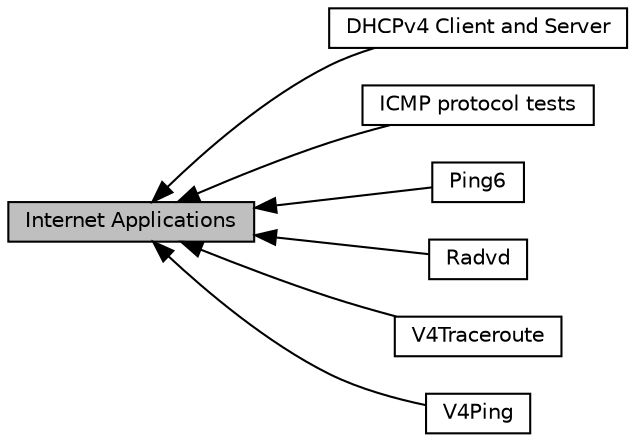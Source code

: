 digraph "Internet Applications"
{
  edge [fontname="Helvetica",fontsize="10",labelfontname="Helvetica",labelfontsize="10"];
  node [fontname="Helvetica",fontsize="10",shape=box];
  rankdir=LR;
  Node2 [label="DHCPv4 Client and Server",height=0.2,width=0.4,color="black", fillcolor="white", style="filled",URL="$group__dhcp.html",tooltip=" "];
  Node1 [label="Internet Applications",height=0.2,width=0.4,color="black", fillcolor="grey75", style="filled", fontcolor="black",tooltip="This section documents the API of the ns-3 Internet-specific applications module."];
  Node3 [label="ICMP protocol tests",height=0.2,width=0.4,color="black", fillcolor="white", style="filled",URL="$group__icmp-test.html",tooltip=" "];
  Node4 [label="Ping6",height=0.2,width=0.4,color="black", fillcolor="white", style="filled",URL="$group__ping6.html",tooltip=" "];
  Node5 [label="Radvd",height=0.2,width=0.4,color="black", fillcolor="white", style="filled",URL="$group__radvd.html",tooltip=" "];
  Node7 [label="V4Traceroute",height=0.2,width=0.4,color="black", fillcolor="white", style="filled",URL="$group__v4traceroute.html",tooltip=" "];
  Node6 [label="V4Ping",height=0.2,width=0.4,color="black", fillcolor="white", style="filled",URL="$group__v4ping.html",tooltip=" "];
  Node1->Node2 [shape=plaintext, dir="back", style="solid"];
  Node1->Node3 [shape=plaintext, dir="back", style="solid"];
  Node1->Node4 [shape=plaintext, dir="back", style="solid"];
  Node1->Node5 [shape=plaintext, dir="back", style="solid"];
  Node1->Node6 [shape=plaintext, dir="back", style="solid"];
  Node1->Node7 [shape=plaintext, dir="back", style="solid"];
}
